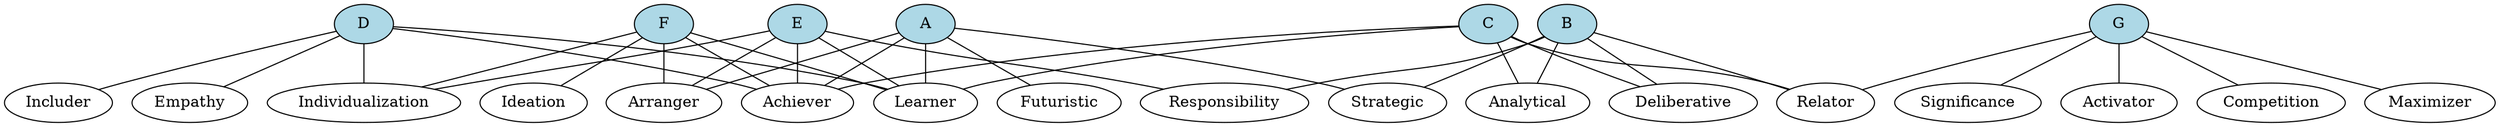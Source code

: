 graph {
	graph [overlap=false]
	A [fillcolor=lightblue style=filled]
	A -- Achiever [rank=1.0]
	C [fillcolor=lightblue style=filled]
	C -- Achiever [rank=3.0]
	D [fillcolor=lightblue style=filled]
	D -- Achiever [rank=2.0]
	E [fillcolor=lightblue style=filled]
	E -- Achiever [rank=1.0]
	F [fillcolor=lightblue style=filled]
	F -- Achiever [rank=3.0]
	A [fillcolor=lightblue style=filled]
	A -- Arranger [rank=3.0]
	E [fillcolor=lightblue style=filled]
	E -- Arranger [rank=3.0]
	F [fillcolor=lightblue style=filled]
	F -- Arranger [rank=4.0]
	B [fillcolor=lightblue style=filled]
	B -- Deliberative [rank=2.0]
	C [fillcolor=lightblue style=filled]
	C -- Deliberative [rank=4.0]
	B [fillcolor=lightblue style=filled]
	B -- Responsibility [rank=4.0]
	E [fillcolor=lightblue style=filled]
	E -- Responsibility [rank=2.0]
	G [fillcolor=lightblue style=filled]
	G -- Activator [rank=4.0]
	G [fillcolor=lightblue style=filled]
	G -- Competition [rank=3.0]
	G [fillcolor=lightblue style=filled]
	G -- Maximizer [rank=5.0]
	G [fillcolor=lightblue style=filled]
	G -- Significance [rank=2.0]
	D [fillcolor=lightblue style=filled]
	D -- Empathy [rank=5.0]
	D [fillcolor=lightblue style=filled]
	D -- Includer [rank=3.0]
	D [fillcolor=lightblue style=filled]
	D -- Individualization [rank=4.0]
	E [fillcolor=lightblue style=filled]
	E -- Individualization [rank=5.0]
	F [fillcolor=lightblue style=filled]
	F -- Individualization [rank=1.0]
	B [fillcolor=lightblue style=filled]
	B -- Relator [rank=5.0]
	C [fillcolor=lightblue style=filled]
	C -- Relator [rank=1.0]
	G [fillcolor=lightblue style=filled]
	G -- Relator [rank=1.0]
	B [fillcolor=lightblue style=filled]
	B -- Analytical [rank=1.0]
	C [fillcolor=lightblue style=filled]
	C -- Analytical [rank=2.0]
	A [fillcolor=lightblue style=filled]
	A -- Futuristic [rank=4.0]
	F [fillcolor=lightblue style=filled]
	F -- Ideation [rank=5.0]
	A [fillcolor=lightblue style=filled]
	A -- Learner [rank=2.0]
	C [fillcolor=lightblue style=filled]
	C -- Learner [rank=5.0]
	D [fillcolor=lightblue style=filled]
	D -- Learner [rank=1.0]
	E [fillcolor=lightblue style=filled]
	E -- Learner [rank=4.0]
	F [fillcolor=lightblue style=filled]
	F -- Learner [rank=2.0]
	A [fillcolor=lightblue style=filled]
	A -- Strategic [rank=5.0]
	B [fillcolor=lightblue style=filled]
	B -- Strategic [rank=3.0]
}
